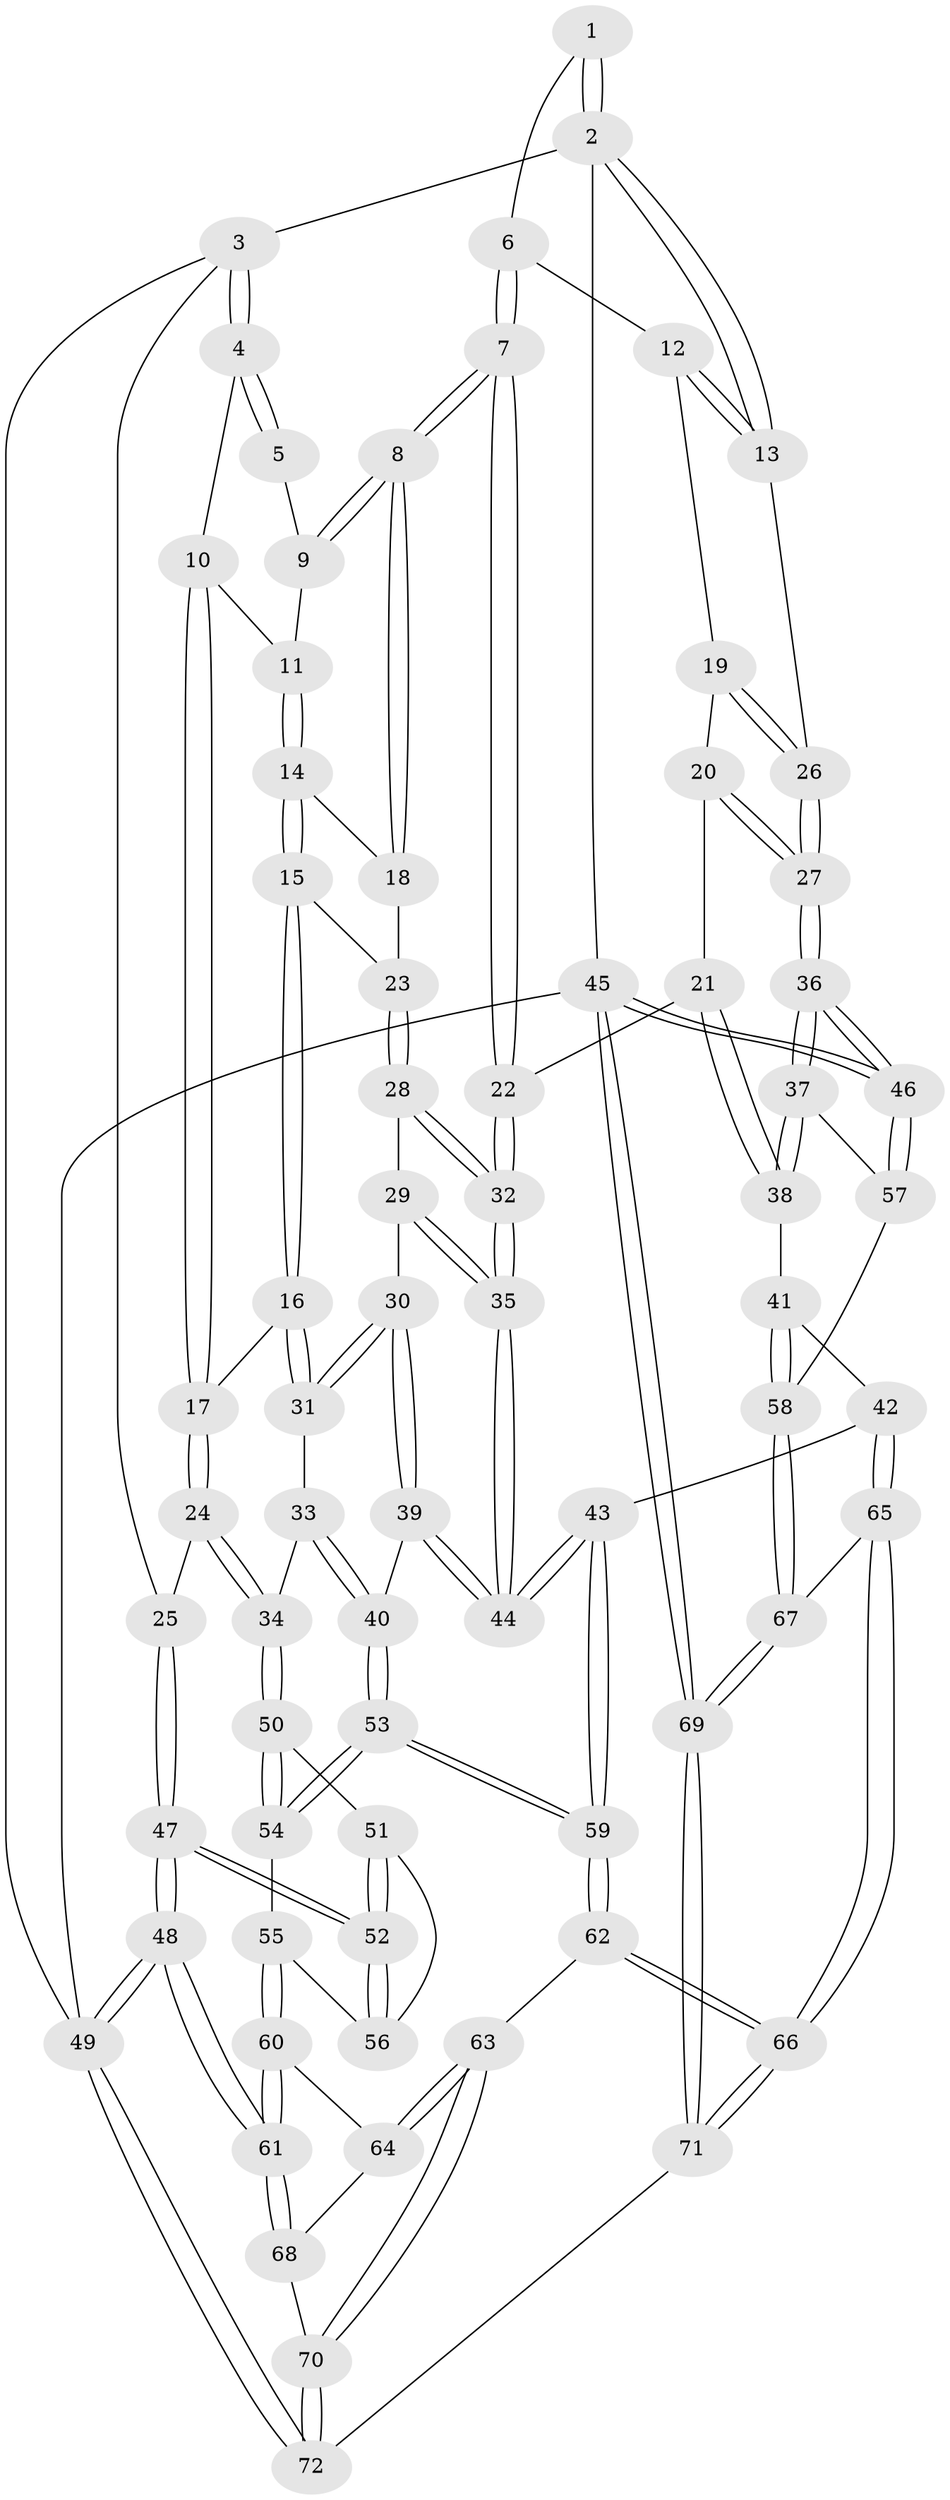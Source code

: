 // coarse degree distribution, {4: 0.4827586206896552, 3: 0.3793103448275862, 5: 0.034482758620689655, 6: 0.06896551724137931, 2: 0.034482758620689655}
// Generated by graph-tools (version 1.1) at 2025/38/03/04/25 23:38:24]
// undirected, 72 vertices, 177 edges
graph export_dot {
  node [color=gray90,style=filled];
  1 [pos="+0.7112132738145542+0"];
  2 [pos="+1+0"];
  3 [pos="+0+0"];
  4 [pos="+0+0"];
  5 [pos="+0.5233335370077814+0"];
  6 [pos="+0.8000806508555703+0.07689901034877675"];
  7 [pos="+0.6896066944632556+0.23658171132667943"];
  8 [pos="+0.6802802396639783+0.22001529304290604"];
  9 [pos="+0.5224632260449492+0"];
  10 [pos="+0.3088668516347898+0.10472513151248995"];
  11 [pos="+0.4609835125352551+0.010465526527859969"];
  12 [pos="+0.9195202103409289+0.08670433140115702"];
  13 [pos="+1+0"];
  14 [pos="+0.45767686802287083+0.033264105217005235"];
  15 [pos="+0.3690327881371801+0.21247247168038394"];
  16 [pos="+0.2949451071943148+0.22966091759084084"];
  17 [pos="+0.2746794281100557+0.2191503378226231"];
  18 [pos="+0.482644260275733+0.14960468014137254"];
  19 [pos="+0.889823930081437+0.21751665091184824"];
  20 [pos="+0.8872189400445042+0.22114119562742682"];
  21 [pos="+0.7918539040201561+0.2746118969009134"];
  22 [pos="+0.6911898583518633+0.2502407293576446"];
  23 [pos="+0.47243458266746763+0.2504012416363997"];
  24 [pos="+0.02238397769348754+0.21113822757514145"];
  25 [pos="+0+0.06678360815158234"];
  26 [pos="+1+0.13139099230004403"];
  27 [pos="+1+0.423763413000341"];
  28 [pos="+0.48520190700921056+0.2633356560983277"];
  29 [pos="+0.44507275622757636+0.3424491582256656"];
  30 [pos="+0.3992202398871851+0.37032796872020973"];
  31 [pos="+0.3291447365670426+0.3389173829066126"];
  32 [pos="+0.6738399097236565+0.26865120011459176"];
  33 [pos="+0.2995899818133234+0.37414782888148723"];
  34 [pos="+0.14125176446691082+0.41829102766580145"];
  35 [pos="+0.6177564132517464+0.48800886516595504"];
  36 [pos="+1+0.5117736504286547"];
  37 [pos="+1+0.5155066275915964"];
  38 [pos="+0.9570348285538695+0.4980604932512667"];
  39 [pos="+0.41437449875852495+0.5174400393329219"];
  40 [pos="+0.32615526730540595+0.564650792537497"];
  41 [pos="+0.9104574420251356+0.5189668081397424"];
  42 [pos="+0.6727625368396317+0.5805970202682688"];
  43 [pos="+0.6320280600065322+0.5512410177707258"];
  44 [pos="+0.6161426050802178+0.5273262242208107"];
  45 [pos="+1+1"];
  46 [pos="+1+1"];
  47 [pos="+0+0.6791928329601313"];
  48 [pos="+0+0.8707181442577144"];
  49 [pos="+0+1"];
  50 [pos="+0.14694685873964286+0.45265903466879753"];
  51 [pos="+0.10983411283441825+0.48226249294979406"];
  52 [pos="+0+0.6386280613736711"];
  53 [pos="+0.2889051812330282+0.5982162171306468"];
  54 [pos="+0.26628727394792884+0.5964303795757432"];
  55 [pos="+0.23552708393765606+0.6197411012750753"];
  56 [pos="+0.0852498604675042+0.6099587218514289"];
  57 [pos="+0.9186615040402127+0.7473998747543446"];
  58 [pos="+0.842318095708531+0.7747040285326646"];
  59 [pos="+0.40314670357903765+0.7824424235317866"];
  60 [pos="+0.17582372080724493+0.6996297959938849"];
  61 [pos="+0+0.8592523700915071"];
  62 [pos="+0.4045111920442228+0.7950335107089058"];
  63 [pos="+0.2864795370178413+0.8860822988820696"];
  64 [pos="+0.18104188668958712+0.7179735937054709"];
  65 [pos="+0.7089973422611642+0.7617102032972729"];
  66 [pos="+0.5517510873196112+0.8962698677930167"];
  67 [pos="+0.7983865799571721+0.8059551556508708"];
  68 [pos="+0.16392353599075735+0.845746849026005"];
  69 [pos="+1+1"];
  70 [pos="+0.2833844826071843+0.889978577992967"];
  71 [pos="+0.5790252860815179+1"];
  72 [pos="+0.2067193984568293+1"];
  1 -- 2;
  1 -- 2;
  1 -- 6;
  2 -- 3;
  2 -- 13;
  2 -- 13;
  2 -- 45;
  3 -- 4;
  3 -- 4;
  3 -- 25;
  3 -- 49;
  4 -- 5;
  4 -- 5;
  4 -- 10;
  5 -- 9;
  6 -- 7;
  6 -- 7;
  6 -- 12;
  7 -- 8;
  7 -- 8;
  7 -- 22;
  7 -- 22;
  8 -- 9;
  8 -- 9;
  8 -- 18;
  8 -- 18;
  9 -- 11;
  10 -- 11;
  10 -- 17;
  10 -- 17;
  11 -- 14;
  11 -- 14;
  12 -- 13;
  12 -- 13;
  12 -- 19;
  13 -- 26;
  14 -- 15;
  14 -- 15;
  14 -- 18;
  15 -- 16;
  15 -- 16;
  15 -- 23;
  16 -- 17;
  16 -- 31;
  16 -- 31;
  17 -- 24;
  17 -- 24;
  18 -- 23;
  19 -- 20;
  19 -- 26;
  19 -- 26;
  20 -- 21;
  20 -- 27;
  20 -- 27;
  21 -- 22;
  21 -- 38;
  21 -- 38;
  22 -- 32;
  22 -- 32;
  23 -- 28;
  23 -- 28;
  24 -- 25;
  24 -- 34;
  24 -- 34;
  25 -- 47;
  25 -- 47;
  26 -- 27;
  26 -- 27;
  27 -- 36;
  27 -- 36;
  28 -- 29;
  28 -- 32;
  28 -- 32;
  29 -- 30;
  29 -- 35;
  29 -- 35;
  30 -- 31;
  30 -- 31;
  30 -- 39;
  30 -- 39;
  31 -- 33;
  32 -- 35;
  32 -- 35;
  33 -- 34;
  33 -- 40;
  33 -- 40;
  34 -- 50;
  34 -- 50;
  35 -- 44;
  35 -- 44;
  36 -- 37;
  36 -- 37;
  36 -- 46;
  36 -- 46;
  37 -- 38;
  37 -- 38;
  37 -- 57;
  38 -- 41;
  39 -- 40;
  39 -- 44;
  39 -- 44;
  40 -- 53;
  40 -- 53;
  41 -- 42;
  41 -- 58;
  41 -- 58;
  42 -- 43;
  42 -- 65;
  42 -- 65;
  43 -- 44;
  43 -- 44;
  43 -- 59;
  43 -- 59;
  45 -- 46;
  45 -- 46;
  45 -- 69;
  45 -- 69;
  45 -- 49;
  46 -- 57;
  46 -- 57;
  47 -- 48;
  47 -- 48;
  47 -- 52;
  47 -- 52;
  48 -- 49;
  48 -- 49;
  48 -- 61;
  48 -- 61;
  49 -- 72;
  49 -- 72;
  50 -- 51;
  50 -- 54;
  50 -- 54;
  51 -- 52;
  51 -- 52;
  51 -- 56;
  52 -- 56;
  52 -- 56;
  53 -- 54;
  53 -- 54;
  53 -- 59;
  53 -- 59;
  54 -- 55;
  55 -- 56;
  55 -- 60;
  55 -- 60;
  57 -- 58;
  58 -- 67;
  58 -- 67;
  59 -- 62;
  59 -- 62;
  60 -- 61;
  60 -- 61;
  60 -- 64;
  61 -- 68;
  61 -- 68;
  62 -- 63;
  62 -- 66;
  62 -- 66;
  63 -- 64;
  63 -- 64;
  63 -- 70;
  63 -- 70;
  64 -- 68;
  65 -- 66;
  65 -- 66;
  65 -- 67;
  66 -- 71;
  66 -- 71;
  67 -- 69;
  67 -- 69;
  68 -- 70;
  69 -- 71;
  69 -- 71;
  70 -- 72;
  70 -- 72;
  71 -- 72;
}
